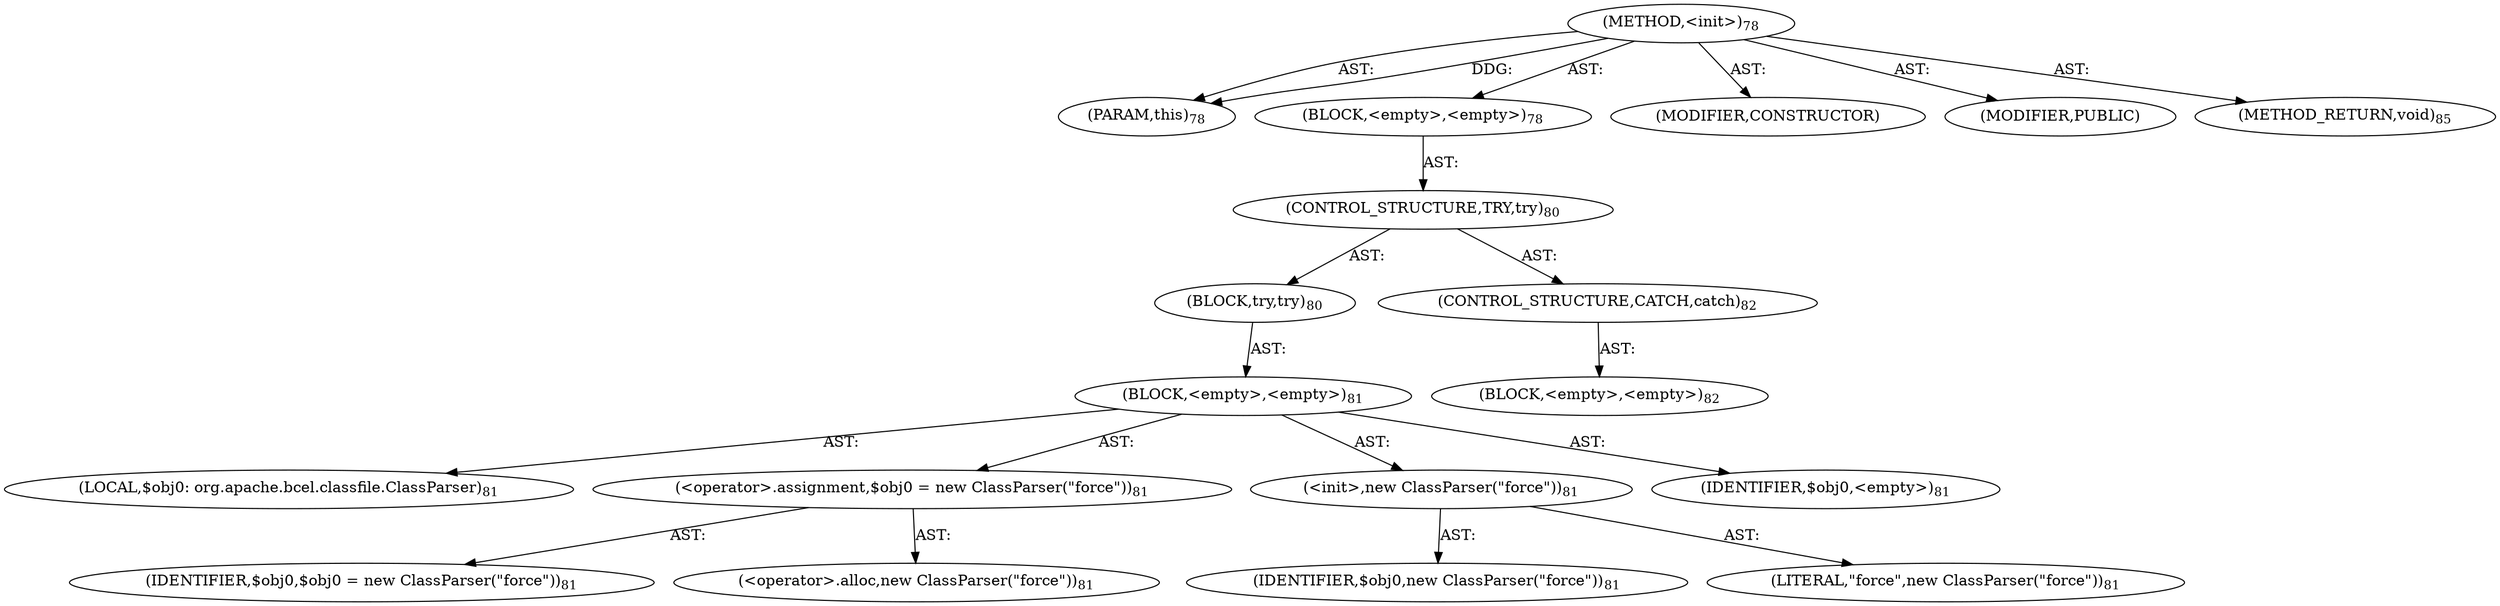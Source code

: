 digraph "&lt;init&gt;" {  
"111669149696" [label = <(METHOD,&lt;init&gt;)<SUB>78</SUB>> ]
"115964116993" [label = <(PARAM,this)<SUB>78</SUB>> ]
"25769803776" [label = <(BLOCK,&lt;empty&gt;,&lt;empty&gt;)<SUB>78</SUB>> ]
"47244640256" [label = <(CONTROL_STRUCTURE,TRY,try)<SUB>80</SUB>> ]
"25769803777" [label = <(BLOCK,try,try)<SUB>80</SUB>> ]
"25769803778" [label = <(BLOCK,&lt;empty&gt;,&lt;empty&gt;)<SUB>81</SUB>> ]
"94489280512" [label = <(LOCAL,$obj0: org.apache.bcel.classfile.ClassParser)<SUB>81</SUB>> ]
"30064771072" [label = <(&lt;operator&gt;.assignment,$obj0 = new ClassParser(&quot;force&quot;))<SUB>81</SUB>> ]
"68719476739" [label = <(IDENTIFIER,$obj0,$obj0 = new ClassParser(&quot;force&quot;))<SUB>81</SUB>> ]
"30064771073" [label = <(&lt;operator&gt;.alloc,new ClassParser(&quot;force&quot;))<SUB>81</SUB>> ]
"30064771074" [label = <(&lt;init&gt;,new ClassParser(&quot;force&quot;))<SUB>81</SUB>> ]
"68719476740" [label = <(IDENTIFIER,$obj0,new ClassParser(&quot;force&quot;))<SUB>81</SUB>> ]
"90194313216" [label = <(LITERAL,&quot;force&quot;,new ClassParser(&quot;force&quot;))<SUB>81</SUB>> ]
"68719476741" [label = <(IDENTIFIER,$obj0,&lt;empty&gt;)<SUB>81</SUB>> ]
"47244640257" [label = <(CONTROL_STRUCTURE,CATCH,catch)<SUB>82</SUB>> ]
"25769803779" [label = <(BLOCK,&lt;empty&gt;,&lt;empty&gt;)<SUB>82</SUB>> ]
"133143986176" [label = <(MODIFIER,CONSTRUCTOR)> ]
"133143986177" [label = <(MODIFIER,PUBLIC)> ]
"128849018880" [label = <(METHOD_RETURN,void)<SUB>85</SUB>> ]
  "111669149696" -> "115964116993"  [ label = "AST: "] 
  "111669149696" -> "25769803776"  [ label = "AST: "] 
  "111669149696" -> "133143986176"  [ label = "AST: "] 
  "111669149696" -> "133143986177"  [ label = "AST: "] 
  "111669149696" -> "128849018880"  [ label = "AST: "] 
  "25769803776" -> "47244640256"  [ label = "AST: "] 
  "47244640256" -> "25769803777"  [ label = "AST: "] 
  "47244640256" -> "47244640257"  [ label = "AST: "] 
  "25769803777" -> "25769803778"  [ label = "AST: "] 
  "25769803778" -> "94489280512"  [ label = "AST: "] 
  "25769803778" -> "30064771072"  [ label = "AST: "] 
  "25769803778" -> "30064771074"  [ label = "AST: "] 
  "25769803778" -> "68719476741"  [ label = "AST: "] 
  "30064771072" -> "68719476739"  [ label = "AST: "] 
  "30064771072" -> "30064771073"  [ label = "AST: "] 
  "30064771074" -> "68719476740"  [ label = "AST: "] 
  "30064771074" -> "90194313216"  [ label = "AST: "] 
  "47244640257" -> "25769803779"  [ label = "AST: "] 
  "111669149696" -> "115964116993"  [ label = "DDG: "] 
}
